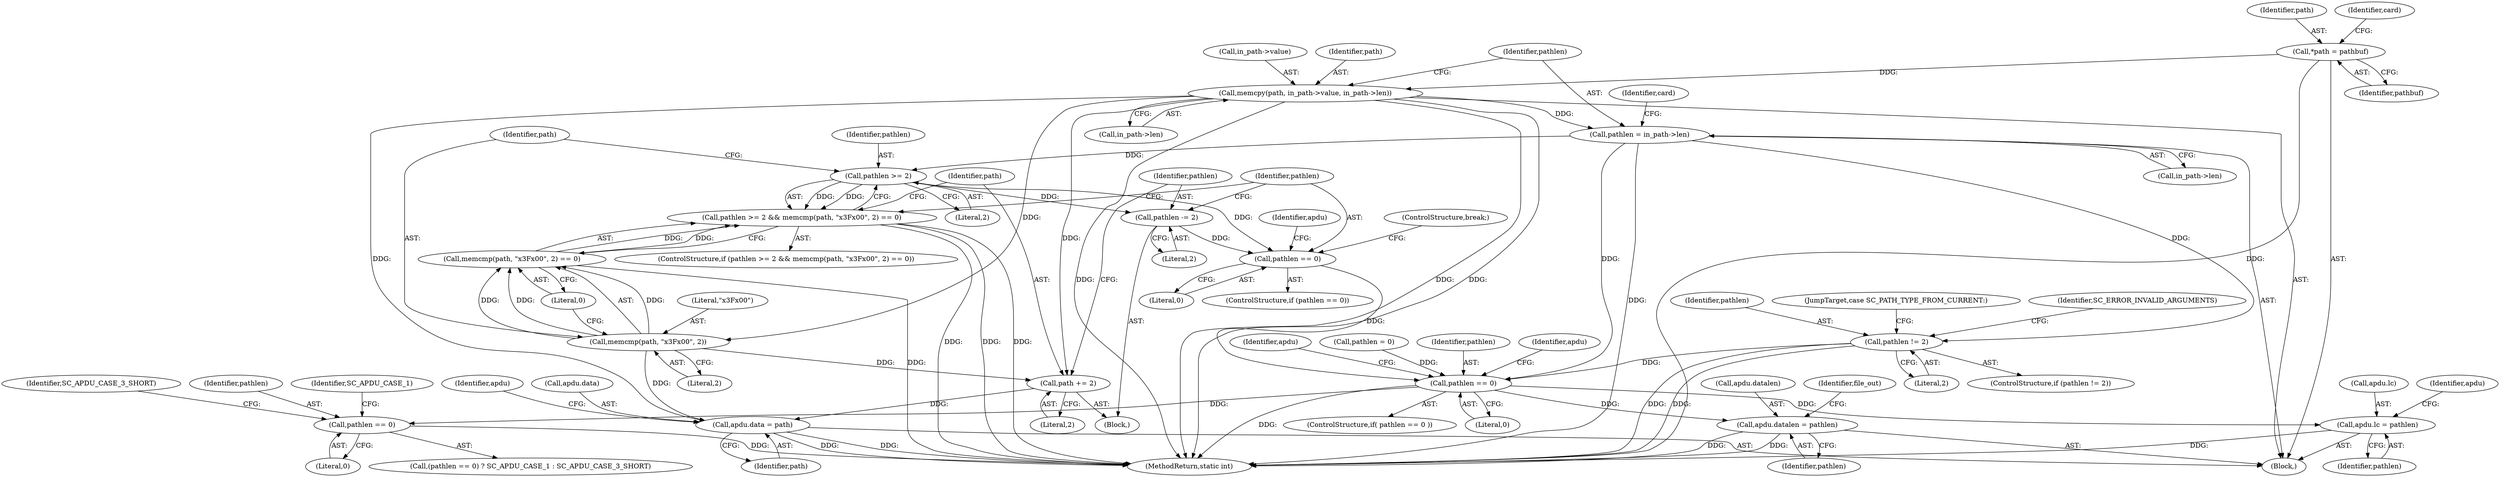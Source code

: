 digraph "0_OpenSC_360e95d45ac4123255a4c796db96337f332160ad#diff-d643a0fa169471dbf2912f4866dc49c5_3@API" {
"1000134" [label="(Call,memcpy(path, in_path->value, in_path->len))"];
"1000115" [label="(Call,*path = pathbuf)"];
"1000142" [label="(Call,pathlen = in_path->len)"];
"1000162" [label="(Call,pathlen != 2)"];
"1000231" [label="(Call,pathlen == 0)"];
"1000239" [label="(Call,apdu.lc = pathlen)"];
"1000249" [label="(Call,apdu.datalen = pathlen)"];
"1000297" [label="(Call,pathlen == 0)"];
"1000189" [label="(Call,pathlen >= 2)"];
"1000188" [label="(Call,pathlen >= 2 && memcmp(path, \"\x3F\x00\", 2) == 0)"];
"1000202" [label="(Call,pathlen -= 2)"];
"1000206" [label="(Call,pathlen == 0)"];
"1000193" [label="(Call,memcmp(path, \"\x3F\x00\", 2))"];
"1000192" [label="(Call,memcmp(path, \"\x3F\x00\", 2) == 0)"];
"1000199" [label="(Call,path += 2)"];
"1000244" [label="(Call,apdu.data = path)"];
"1000116" [label="(Identifier,path)"];
"1000143" [label="(Identifier,pathlen)"];
"1000190" [label="(Identifier,pathlen)"];
"1000161" [label="(ControlStructure,if (pathlen != 2))"];
"1000124" [label="(Identifier,card)"];
"1000299" [label="(Literal,0)"];
"1000241" [label="(Identifier,apdu)"];
"1000194" [label="(Identifier,path)"];
"1000204" [label="(Literal,2)"];
"1000192" [label="(Call,memcmp(path, \"\x3F\x00\", 2) == 0)"];
"1000239" [label="(Call,apdu.lc = pathlen)"];
"1000200" [label="(Identifier,path)"];
"1000134" [label="(Call,memcpy(path, in_path->value, in_path->len))"];
"1000203" [label="(Identifier,pathlen)"];
"1000195" [label="(Literal,\"\x3F\x00\")"];
"1000296" [label="(Call,(pathlen == 0) ? SC_APDU_CASE_1 : SC_APDU_CASE_3_SHORT)"];
"1000166" [label="(Identifier,SC_ERROR_INVALID_ARGUMENTS)"];
"1000115" [label="(Call,*path = pathbuf)"];
"1000253" [label="(Identifier,pathlen)"];
"1000164" [label="(Literal,2)"];
"1000230" [label="(ControlStructure,if( pathlen == 0 ))"];
"1000191" [label="(Literal,2)"];
"1000142" [label="(Call,pathlen = in_path->len)"];
"1000198" [label="(Block,)"];
"1000105" [label="(Block,)"];
"1000162" [label="(Call,pathlen != 2)"];
"1000256" [label="(Identifier,file_out)"];
"1000250" [label="(Call,apdu.datalen)"];
"1000240" [label="(Call,apdu.lc)"];
"1000187" [label="(ControlStructure,if (pathlen >= 2 && memcmp(path, \"\x3F\x00\", 2) == 0))"];
"1000211" [label="(Identifier,apdu)"];
"1000214" [label="(ControlStructure,break;)"];
"1000251" [label="(Identifier,apdu)"];
"1000197" [label="(Literal,0)"];
"1000144" [label="(Call,in_path->len)"];
"1000205" [label="(ControlStructure,if (pathlen == 0))"];
"1000248" [label="(Identifier,path)"];
"1000236" [label="(Identifier,apdu)"];
"1000201" [label="(Literal,2)"];
"1000117" [label="(Identifier,pathbuf)"];
"1000244" [label="(Call,apdu.data = path)"];
"1000189" [label="(Call,pathlen >= 2)"];
"1000249" [label="(Call,apdu.datalen = pathlen)"];
"1000233" [label="(Literal,0)"];
"1000301" [label="(Identifier,SC_APDU_CASE_3_SHORT)"];
"1000135" [label="(Identifier,path)"];
"1000231" [label="(Call,pathlen == 0)"];
"1000139" [label="(Call,in_path->len)"];
"1000221" [label="(Call,pathlen = 0)"];
"1000245" [label="(Call,apdu.data)"];
"1000206" [label="(Call,pathlen == 0)"];
"1000196" [label="(Literal,2)"];
"1000298" [label="(Identifier,pathlen)"];
"1000148" [label="(Identifier,card)"];
"1000607" [label="(MethodReturn,static int)"];
"1000163" [label="(Identifier,pathlen)"];
"1000297" [label="(Call,pathlen == 0)"];
"1000300" [label="(Identifier,SC_APDU_CASE_1)"];
"1000243" [label="(Identifier,pathlen)"];
"1000232" [label="(Identifier,pathlen)"];
"1000188" [label="(Call,pathlen >= 2 && memcmp(path, \"\x3F\x00\", 2) == 0)"];
"1000208" [label="(Literal,0)"];
"1000246" [label="(Identifier,apdu)"];
"1000193" [label="(Call,memcmp(path, \"\x3F\x00\", 2))"];
"1000202" [label="(Call,pathlen -= 2)"];
"1000167" [label="(JumpTarget,case SC_PATH_TYPE_FROM_CURRENT:)"];
"1000199" [label="(Call,path += 2)"];
"1000207" [label="(Identifier,pathlen)"];
"1000136" [label="(Call,in_path->value)"];
"1000134" -> "1000105"  [label="AST: "];
"1000134" -> "1000139"  [label="CFG: "];
"1000135" -> "1000134"  [label="AST: "];
"1000136" -> "1000134"  [label="AST: "];
"1000139" -> "1000134"  [label="AST: "];
"1000143" -> "1000134"  [label="CFG: "];
"1000134" -> "1000607"  [label="DDG: "];
"1000134" -> "1000607"  [label="DDG: "];
"1000134" -> "1000607"  [label="DDG: "];
"1000115" -> "1000134"  [label="DDG: "];
"1000134" -> "1000142"  [label="DDG: "];
"1000134" -> "1000193"  [label="DDG: "];
"1000134" -> "1000199"  [label="DDG: "];
"1000134" -> "1000244"  [label="DDG: "];
"1000115" -> "1000105"  [label="AST: "];
"1000115" -> "1000117"  [label="CFG: "];
"1000116" -> "1000115"  [label="AST: "];
"1000117" -> "1000115"  [label="AST: "];
"1000124" -> "1000115"  [label="CFG: "];
"1000115" -> "1000607"  [label="DDG: "];
"1000142" -> "1000105"  [label="AST: "];
"1000142" -> "1000144"  [label="CFG: "];
"1000143" -> "1000142"  [label="AST: "];
"1000144" -> "1000142"  [label="AST: "];
"1000148" -> "1000142"  [label="CFG: "];
"1000142" -> "1000607"  [label="DDG: "];
"1000142" -> "1000162"  [label="DDG: "];
"1000142" -> "1000189"  [label="DDG: "];
"1000142" -> "1000231"  [label="DDG: "];
"1000162" -> "1000161"  [label="AST: "];
"1000162" -> "1000164"  [label="CFG: "];
"1000163" -> "1000162"  [label="AST: "];
"1000164" -> "1000162"  [label="AST: "];
"1000166" -> "1000162"  [label="CFG: "];
"1000167" -> "1000162"  [label="CFG: "];
"1000162" -> "1000607"  [label="DDG: "];
"1000162" -> "1000607"  [label="DDG: "];
"1000162" -> "1000231"  [label="DDG: "];
"1000231" -> "1000230"  [label="AST: "];
"1000231" -> "1000233"  [label="CFG: "];
"1000232" -> "1000231"  [label="AST: "];
"1000233" -> "1000231"  [label="AST: "];
"1000236" -> "1000231"  [label="CFG: "];
"1000241" -> "1000231"  [label="CFG: "];
"1000231" -> "1000607"  [label="DDG: "];
"1000221" -> "1000231"  [label="DDG: "];
"1000206" -> "1000231"  [label="DDG: "];
"1000231" -> "1000239"  [label="DDG: "];
"1000231" -> "1000249"  [label="DDG: "];
"1000231" -> "1000297"  [label="DDG: "];
"1000239" -> "1000105"  [label="AST: "];
"1000239" -> "1000243"  [label="CFG: "];
"1000240" -> "1000239"  [label="AST: "];
"1000243" -> "1000239"  [label="AST: "];
"1000246" -> "1000239"  [label="CFG: "];
"1000239" -> "1000607"  [label="DDG: "];
"1000249" -> "1000105"  [label="AST: "];
"1000249" -> "1000253"  [label="CFG: "];
"1000250" -> "1000249"  [label="AST: "];
"1000253" -> "1000249"  [label="AST: "];
"1000256" -> "1000249"  [label="CFG: "];
"1000249" -> "1000607"  [label="DDG: "];
"1000249" -> "1000607"  [label="DDG: "];
"1000297" -> "1000296"  [label="AST: "];
"1000297" -> "1000299"  [label="CFG: "];
"1000298" -> "1000297"  [label="AST: "];
"1000299" -> "1000297"  [label="AST: "];
"1000300" -> "1000297"  [label="CFG: "];
"1000301" -> "1000297"  [label="CFG: "];
"1000297" -> "1000607"  [label="DDG: "];
"1000189" -> "1000188"  [label="AST: "];
"1000189" -> "1000191"  [label="CFG: "];
"1000190" -> "1000189"  [label="AST: "];
"1000191" -> "1000189"  [label="AST: "];
"1000194" -> "1000189"  [label="CFG: "];
"1000188" -> "1000189"  [label="CFG: "];
"1000189" -> "1000188"  [label="DDG: "];
"1000189" -> "1000188"  [label="DDG: "];
"1000189" -> "1000202"  [label="DDG: "];
"1000189" -> "1000206"  [label="DDG: "];
"1000188" -> "1000187"  [label="AST: "];
"1000188" -> "1000192"  [label="CFG: "];
"1000192" -> "1000188"  [label="AST: "];
"1000200" -> "1000188"  [label="CFG: "];
"1000207" -> "1000188"  [label="CFG: "];
"1000188" -> "1000607"  [label="DDG: "];
"1000188" -> "1000607"  [label="DDG: "];
"1000188" -> "1000607"  [label="DDG: "];
"1000192" -> "1000188"  [label="DDG: "];
"1000192" -> "1000188"  [label="DDG: "];
"1000202" -> "1000198"  [label="AST: "];
"1000202" -> "1000204"  [label="CFG: "];
"1000203" -> "1000202"  [label="AST: "];
"1000204" -> "1000202"  [label="AST: "];
"1000207" -> "1000202"  [label="CFG: "];
"1000202" -> "1000206"  [label="DDG: "];
"1000206" -> "1000205"  [label="AST: "];
"1000206" -> "1000208"  [label="CFG: "];
"1000207" -> "1000206"  [label="AST: "];
"1000208" -> "1000206"  [label="AST: "];
"1000211" -> "1000206"  [label="CFG: "];
"1000214" -> "1000206"  [label="CFG: "];
"1000193" -> "1000192"  [label="AST: "];
"1000193" -> "1000196"  [label="CFG: "];
"1000194" -> "1000193"  [label="AST: "];
"1000195" -> "1000193"  [label="AST: "];
"1000196" -> "1000193"  [label="AST: "];
"1000197" -> "1000193"  [label="CFG: "];
"1000193" -> "1000192"  [label="DDG: "];
"1000193" -> "1000192"  [label="DDG: "];
"1000193" -> "1000192"  [label="DDG: "];
"1000193" -> "1000199"  [label="DDG: "];
"1000193" -> "1000244"  [label="DDG: "];
"1000192" -> "1000197"  [label="CFG: "];
"1000197" -> "1000192"  [label="AST: "];
"1000192" -> "1000607"  [label="DDG: "];
"1000199" -> "1000198"  [label="AST: "];
"1000199" -> "1000201"  [label="CFG: "];
"1000200" -> "1000199"  [label="AST: "];
"1000201" -> "1000199"  [label="AST: "];
"1000203" -> "1000199"  [label="CFG: "];
"1000199" -> "1000244"  [label="DDG: "];
"1000244" -> "1000105"  [label="AST: "];
"1000244" -> "1000248"  [label="CFG: "];
"1000245" -> "1000244"  [label="AST: "];
"1000248" -> "1000244"  [label="AST: "];
"1000251" -> "1000244"  [label="CFG: "];
"1000244" -> "1000607"  [label="DDG: "];
"1000244" -> "1000607"  [label="DDG: "];
}
